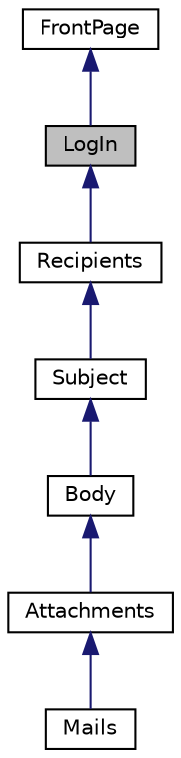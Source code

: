 digraph "LogIn"
{
 // LATEX_PDF_SIZE
  edge [fontname="Helvetica",fontsize="10",labelfontname="Helvetica",labelfontsize="10"];
  node [fontname="Helvetica",fontsize="10",shape=record];
  Node1 [label="LogIn",height=0.2,width=0.4,color="black", fillcolor="grey75", style="filled", fontcolor="black",tooltip=" "];
  Node2 -> Node1 [dir="back",color="midnightblue",fontsize="10",style="solid",fontname="Helvetica"];
  Node2 [label="FrontPage",height=0.2,width=0.4,color="black", fillcolor="white", style="filled",URL="$class_front_page.html",tooltip=" "];
  Node1 -> Node3 [dir="back",color="midnightblue",fontsize="10",style="solid",fontname="Helvetica"];
  Node3 [label="Recipients",height=0.2,width=0.4,color="black", fillcolor="white", style="filled",URL="$class_recipients.html",tooltip=" "];
  Node3 -> Node4 [dir="back",color="midnightblue",fontsize="10",style="solid",fontname="Helvetica"];
  Node4 [label="Subject",height=0.2,width=0.4,color="black", fillcolor="white", style="filled",URL="$class_subject.html",tooltip=" "];
  Node4 -> Node5 [dir="back",color="midnightblue",fontsize="10",style="solid",fontname="Helvetica"];
  Node5 [label="Body",height=0.2,width=0.4,color="black", fillcolor="white", style="filled",URL="$class_body.html",tooltip=" "];
  Node5 -> Node6 [dir="back",color="midnightblue",fontsize="10",style="solid",fontname="Helvetica"];
  Node6 [label="Attachments",height=0.2,width=0.4,color="black", fillcolor="white", style="filled",URL="$class_attachments.html",tooltip=" "];
  Node6 -> Node7 [dir="back",color="midnightblue",fontsize="10",style="solid",fontname="Helvetica"];
  Node7 [label="Mails",height=0.2,width=0.4,color="black", fillcolor="white", style="filled",URL="$class_mails.html",tooltip=" "];
}
